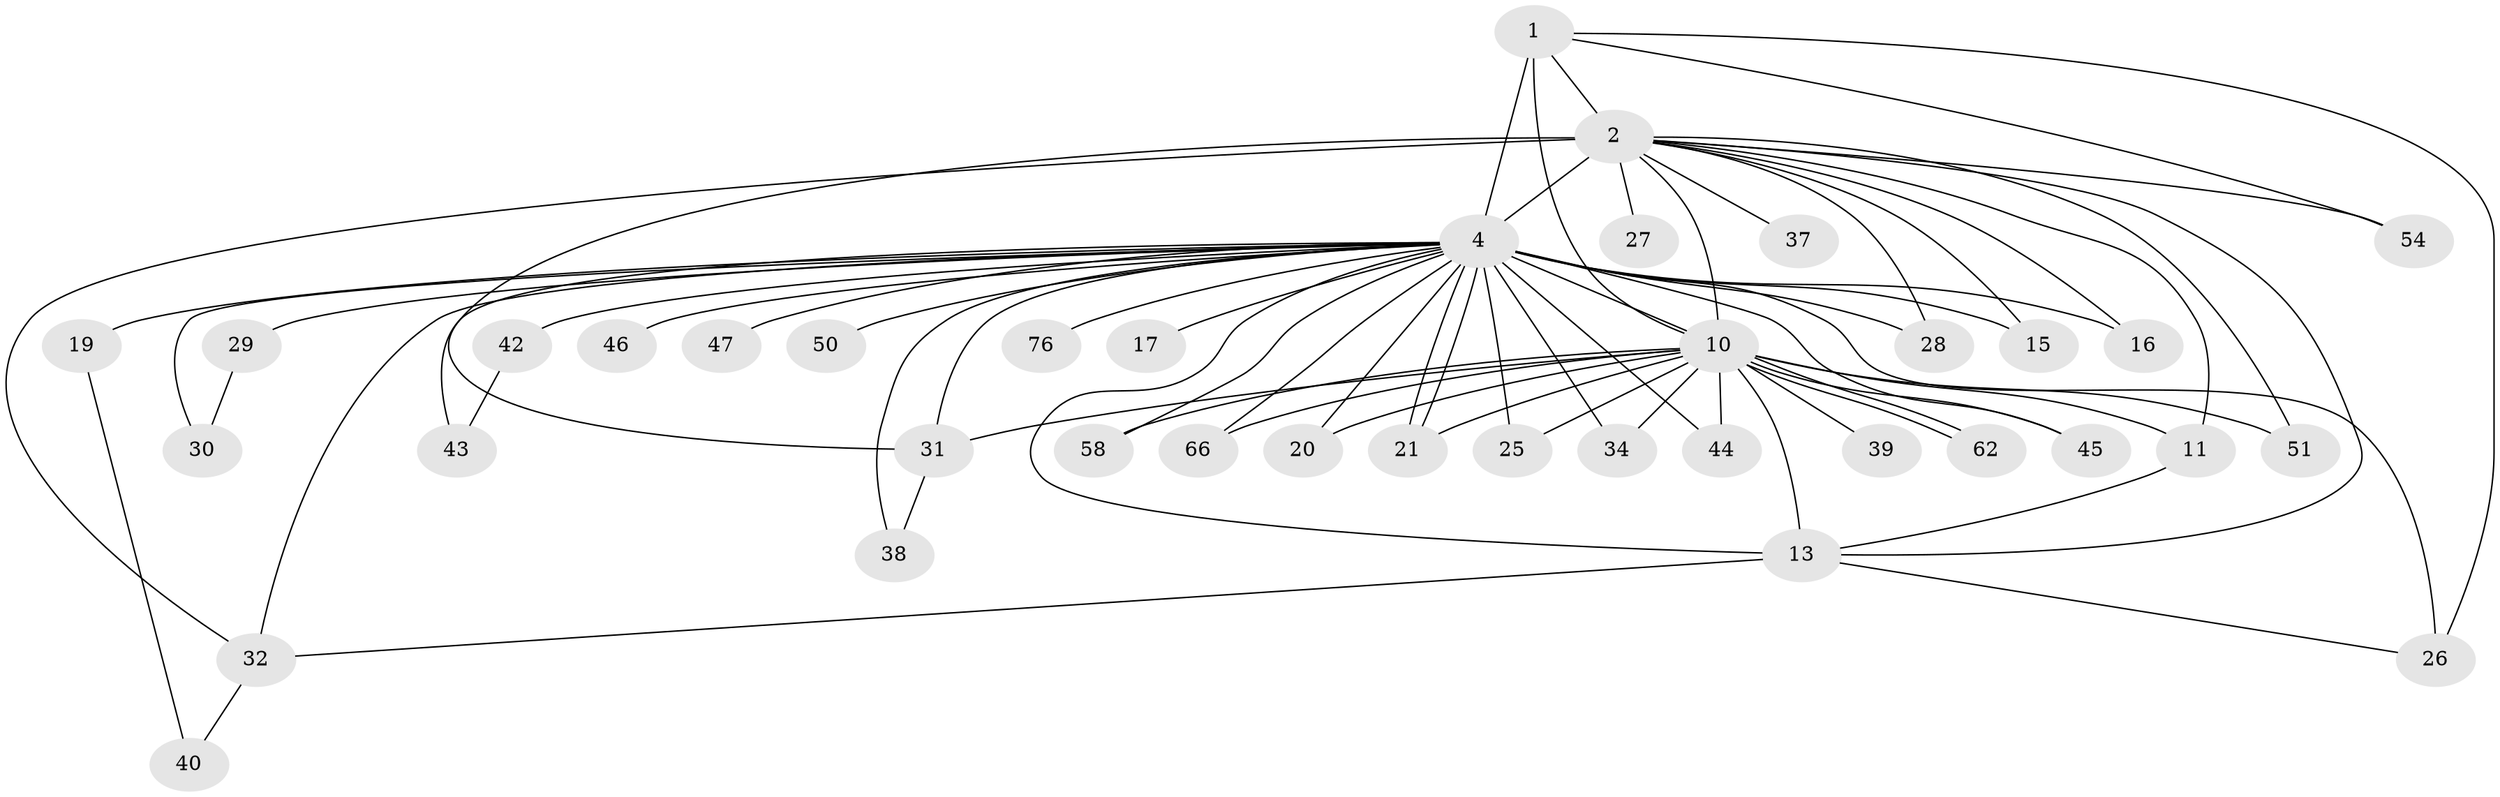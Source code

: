 // original degree distribution, {12: 0.02631578947368421, 17: 0.02631578947368421, 22: 0.02631578947368421, 23: 0.013157894736842105, 14: 0.013157894736842105, 21: 0.013157894736842105, 32: 0.013157894736842105, 3: 0.14473684210526316, 2: 0.631578947368421, 7: 0.013157894736842105, 4: 0.05263157894736842, 5: 0.02631578947368421}
// Generated by graph-tools (version 1.1) at 2025/13/03/09/25 04:13:46]
// undirected, 38 vertices, 69 edges
graph export_dot {
graph [start="1"]
  node [color=gray90,style=filled];
  1 [super="+12"];
  2 [super="+7+75+14+3"];
  4 [super="+5+6+8+36"];
  10 [super="+22"];
  11 [super="+53"];
  13 [super="+73+49"];
  15;
  16;
  17;
  19;
  20;
  21 [super="+64"];
  25;
  26;
  27;
  28;
  29;
  30;
  31;
  32;
  34;
  37;
  38;
  39;
  40;
  42;
  43;
  44;
  45;
  46;
  47;
  50;
  51;
  54;
  58;
  62;
  66;
  76;
  1 -- 2 [weight=3];
  1 -- 4 [weight=5];
  1 -- 10 [weight=2];
  1 -- 26;
  1 -- 54;
  2 -- 4 [weight=22];
  2 -- 10 [weight=7];
  2 -- 27 [weight=2];
  2 -- 16;
  2 -- 28;
  2 -- 31;
  2 -- 37 [weight=2];
  2 -- 54;
  2 -- 32;
  2 -- 11;
  2 -- 15;
  2 -- 51;
  2 -- 13;
  4 -- 10 [weight=9];
  4 -- 15;
  4 -- 19 [weight=2];
  4 -- 21 [weight=2];
  4 -- 21;
  4 -- 28;
  4 -- 30;
  4 -- 43;
  4 -- 44;
  4 -- 47 [weight=2];
  4 -- 16;
  4 -- 17 [weight=2];
  4 -- 20;
  4 -- 25;
  4 -- 29;
  4 -- 34;
  4 -- 38;
  4 -- 45;
  4 -- 46 [weight=2];
  4 -- 58;
  4 -- 13;
  4 -- 50 [weight=2];
  4 -- 26;
  4 -- 31;
  4 -- 32;
  4 -- 66;
  4 -- 42;
  4 -- 76;
  10 -- 11 [weight=2];
  10 -- 20;
  10 -- 25;
  10 -- 31;
  10 -- 34;
  10 -- 39 [weight=2];
  10 -- 44;
  10 -- 45;
  10 -- 51;
  10 -- 58;
  10 -- 62;
  10 -- 62;
  10 -- 66;
  10 -- 21;
  10 -- 13 [weight=2];
  11 -- 13;
  13 -- 26;
  13 -- 32;
  19 -- 40;
  29 -- 30;
  31 -- 38;
  32 -- 40;
  42 -- 43;
}
